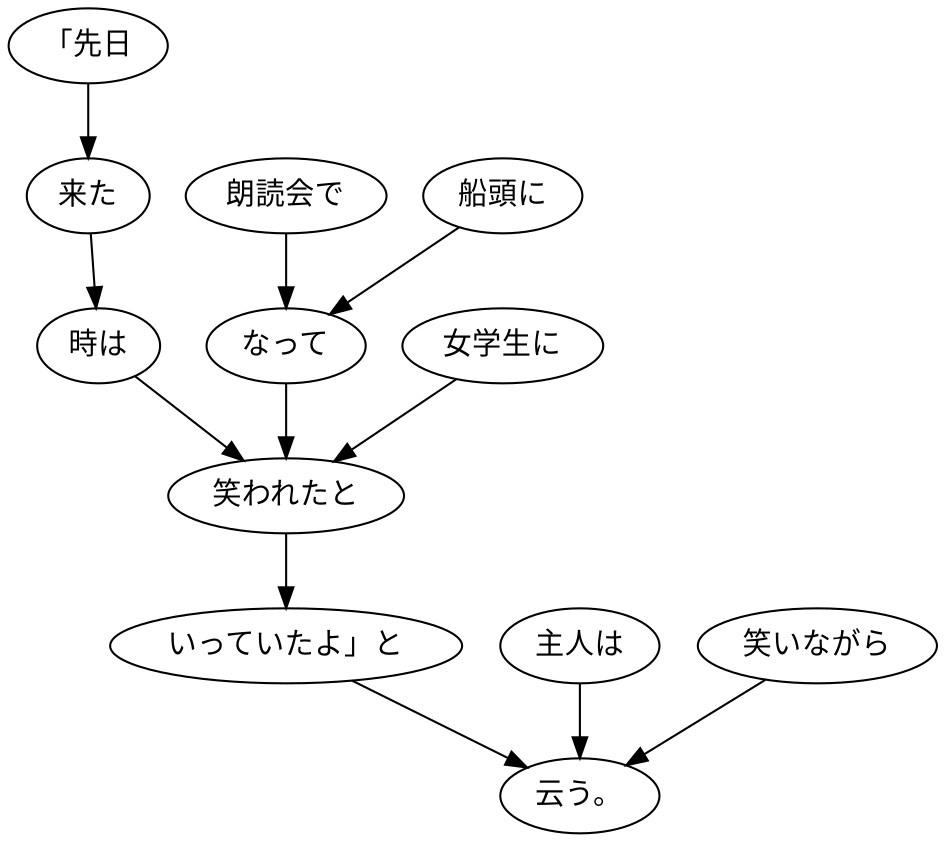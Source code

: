 digraph graph1020 {
	node0 [label="「先日"];
	node1 [label="来た"];
	node2 [label="時は"];
	node3 [label="朗読会で"];
	node4 [label="船頭に"];
	node5 [label="なって"];
	node6 [label="女学生に"];
	node7 [label="笑われたと"];
	node8 [label="いっていたよ」と"];
	node9 [label="主人は"];
	node10 [label="笑いながら"];
	node11 [label="云う。"];
	node0 -> node1;
	node1 -> node2;
	node2 -> node7;
	node3 -> node5;
	node4 -> node5;
	node5 -> node7;
	node6 -> node7;
	node7 -> node8;
	node8 -> node11;
	node9 -> node11;
	node10 -> node11;
}
